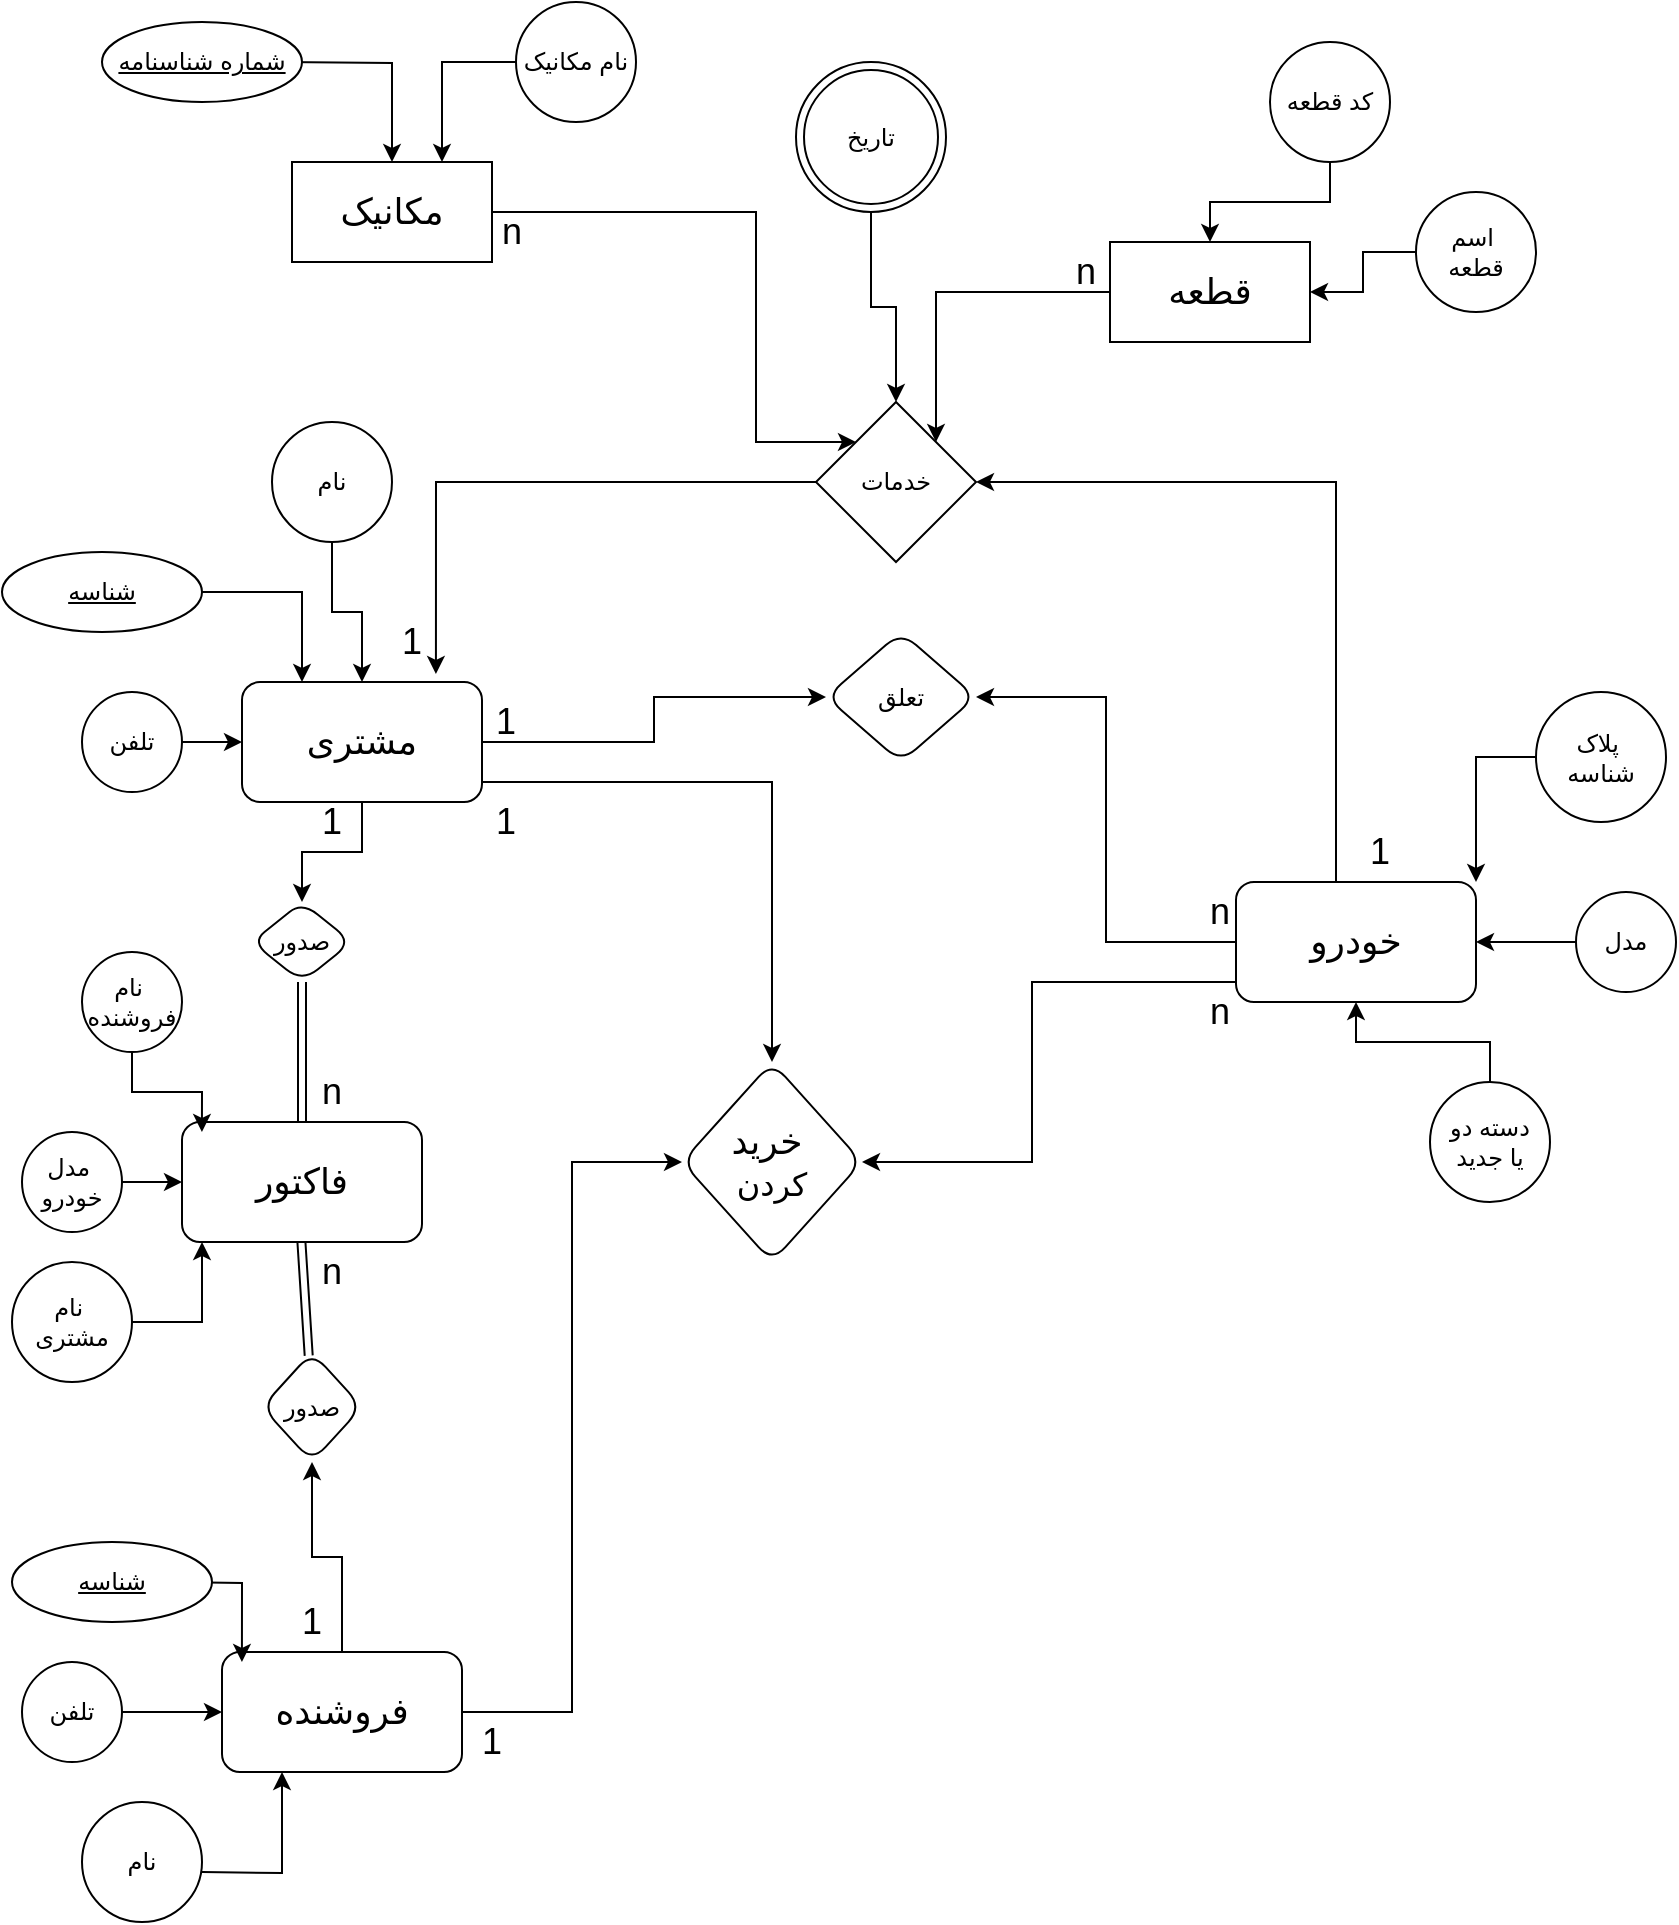 <mxfile version="24.2.1" type="github">
  <diagram id="R2lEEEUBdFMjLlhIrx00" name="Page-1">
    <mxGraphModel dx="1386" dy="1899" grid="1" gridSize="10" guides="1" tooltips="1" connect="1" arrows="1" fold="1" page="1" pageScale="1" pageWidth="850" pageHeight="1100" math="0" shadow="0" extFonts="Permanent Marker^https://fonts.googleapis.com/css?family=Permanent+Marker">
      <root>
        <mxCell id="0" />
        <mxCell id="1" parent="0" />
        <mxCell id="BdK4c85hA30IfFsPaLP0-32" style="edgeStyle=orthogonalEdgeStyle;rounded=0;orthogonalLoop=1;jettySize=auto;html=1;entryX=1;entryY=0.5;entryDx=0;entryDy=0;" parent="1" source="BdK4c85hA30IfFsPaLP0-1" target="BdK4c85hA30IfFsPaLP0-30" edge="1">
          <mxGeometry relative="1" as="geometry">
            <Array as="points">
              <mxPoint x="528" y="-530" />
              <mxPoint x="528" y="-440" />
            </Array>
          </mxGeometry>
        </mxCell>
        <mxCell id="BdK4c85hA30IfFsPaLP0-67" style="edgeStyle=orthogonalEdgeStyle;rounded=0;orthogonalLoop=1;jettySize=auto;html=1;entryX=1;entryY=0.5;entryDx=0;entryDy=0;" parent="1" source="BdK4c85hA30IfFsPaLP0-1" target="BdK4c85hA30IfFsPaLP0-64" edge="1">
          <mxGeometry relative="1" as="geometry" />
        </mxCell>
        <mxCell id="BdK4c85hA30IfFsPaLP0-80" style="edgeStyle=orthogonalEdgeStyle;rounded=0;orthogonalLoop=1;jettySize=auto;html=1;entryX=1;entryY=0.5;entryDx=0;entryDy=0;" parent="1" source="BdK4c85hA30IfFsPaLP0-1" target="BdK4c85hA30IfFsPaLP0-78" edge="1">
          <mxGeometry relative="1" as="geometry">
            <mxPoint x="650" y="-820" as="targetPoint" />
            <Array as="points">
              <mxPoint x="680" y="-780" />
            </Array>
          </mxGeometry>
        </mxCell>
        <mxCell id="BdK4c85hA30IfFsPaLP0-1" value="&lt;span style=&quot;font-size: 18px;&quot;&gt;خودرو&lt;/span&gt;" style="rounded=1;whiteSpace=wrap;html=1;" parent="1" vertex="1">
          <mxGeometry x="630" y="-580" width="120" height="60" as="geometry" />
        </mxCell>
        <mxCell id="BdK4c85hA30IfFsPaLP0-8" style="edgeStyle=orthogonalEdgeStyle;rounded=0;orthogonalLoop=1;jettySize=auto;html=1;entryX=1;entryY=0.5;entryDx=0;entryDy=0;" parent="1" source="BdK4c85hA30IfFsPaLP0-2" target="BdK4c85hA30IfFsPaLP0-1" edge="1">
          <mxGeometry relative="1" as="geometry" />
        </mxCell>
        <mxCell id="BdK4c85hA30IfFsPaLP0-2" value="مدل" style="ellipse;whiteSpace=wrap;html=1;aspect=fixed;" parent="1" vertex="1">
          <mxGeometry x="800" y="-575" width="50" height="50" as="geometry" />
        </mxCell>
        <mxCell id="BdK4c85hA30IfFsPaLP0-7" style="edgeStyle=orthogonalEdgeStyle;rounded=0;orthogonalLoop=1;jettySize=auto;html=1;entryX=1;entryY=0;entryDx=0;entryDy=0;" parent="1" source="BdK4c85hA30IfFsPaLP0-3" target="BdK4c85hA30IfFsPaLP0-1" edge="1">
          <mxGeometry relative="1" as="geometry" />
        </mxCell>
        <mxCell id="BdK4c85hA30IfFsPaLP0-3" value="پلاک&amp;nbsp;&lt;div&gt;شناسه&lt;/div&gt;" style="ellipse;whiteSpace=wrap;html=1;aspect=fixed;" parent="1" vertex="1">
          <mxGeometry x="780" y="-675" width="65" height="65" as="geometry" />
        </mxCell>
        <mxCell id="BdK4c85hA30IfFsPaLP0-6" style="edgeStyle=orthogonalEdgeStyle;rounded=0;orthogonalLoop=1;jettySize=auto;html=1;" parent="1" source="BdK4c85hA30IfFsPaLP0-5" target="BdK4c85hA30IfFsPaLP0-1" edge="1">
          <mxGeometry relative="1" as="geometry" />
        </mxCell>
        <mxCell id="BdK4c85hA30IfFsPaLP0-5" value="دسته دو&lt;div&gt;یا جدید&lt;/div&gt;" style="ellipse;whiteSpace=wrap;html=1;aspect=fixed;" parent="1" vertex="1">
          <mxGeometry x="727" y="-480" width="60" height="60" as="geometry" />
        </mxCell>
        <mxCell id="BdK4c85hA30IfFsPaLP0-31" value="" style="edgeStyle=orthogonalEdgeStyle;rounded=0;orthogonalLoop=1;jettySize=auto;html=1;" parent="1" source="BdK4c85hA30IfFsPaLP0-10" target="BdK4c85hA30IfFsPaLP0-30" edge="1">
          <mxGeometry relative="1" as="geometry">
            <Array as="points">
              <mxPoint x="398" y="-630" />
            </Array>
          </mxGeometry>
        </mxCell>
        <mxCell id="BdK4c85hA30IfFsPaLP0-54" style="edgeStyle=orthogonalEdgeStyle;rounded=0;orthogonalLoop=1;jettySize=auto;html=1;entryX=0.5;entryY=0;entryDx=0;entryDy=0;" parent="1" source="BdK4c85hA30IfFsPaLP0-10" target="BdK4c85hA30IfFsPaLP0-52" edge="1">
          <mxGeometry relative="1" as="geometry" />
        </mxCell>
        <mxCell id="BdK4c85hA30IfFsPaLP0-65" value="" style="edgeStyle=orthogonalEdgeStyle;rounded=0;orthogonalLoop=1;jettySize=auto;html=1;" parent="1" source="BdK4c85hA30IfFsPaLP0-10" target="BdK4c85hA30IfFsPaLP0-64" edge="1">
          <mxGeometry relative="1" as="geometry" />
        </mxCell>
        <mxCell id="BdK4c85hA30IfFsPaLP0-10" value="&lt;span style=&quot;font-size: 18px;&quot;&gt;مشتری&lt;/span&gt;" style="rounded=1;whiteSpace=wrap;html=1;" parent="1" vertex="1">
          <mxGeometry x="133" y="-680" width="120" height="60" as="geometry" />
        </mxCell>
        <mxCell id="BdK4c85hA30IfFsPaLP0-19" style="edgeStyle=orthogonalEdgeStyle;rounded=0;orthogonalLoop=1;jettySize=auto;html=1;" parent="1" source="BdK4c85hA30IfFsPaLP0-11" target="BdK4c85hA30IfFsPaLP0-10" edge="1">
          <mxGeometry relative="1" as="geometry" />
        </mxCell>
        <mxCell id="BdK4c85hA30IfFsPaLP0-11" value="تلفن" style="ellipse;whiteSpace=wrap;html=1;aspect=fixed;" parent="1" vertex="1">
          <mxGeometry x="53" y="-675" width="50" height="50" as="geometry" />
        </mxCell>
        <mxCell id="BdK4c85hA30IfFsPaLP0-18" style="edgeStyle=orthogonalEdgeStyle;rounded=0;orthogonalLoop=1;jettySize=auto;html=1;" parent="1" source="BdK4c85hA30IfFsPaLP0-13" target="BdK4c85hA30IfFsPaLP0-10" edge="1">
          <mxGeometry relative="1" as="geometry" />
        </mxCell>
        <mxCell id="BdK4c85hA30IfFsPaLP0-13" value="نام" style="ellipse;whiteSpace=wrap;html=1;aspect=fixed;" parent="1" vertex="1">
          <mxGeometry x="148" y="-810" width="60" height="60" as="geometry" />
        </mxCell>
        <mxCell id="BdK4c85hA30IfFsPaLP0-33" style="edgeStyle=orthogonalEdgeStyle;rounded=0;orthogonalLoop=1;jettySize=auto;html=1;entryX=0;entryY=0.5;entryDx=0;entryDy=0;" parent="1" source="BdK4c85hA30IfFsPaLP0-20" target="BdK4c85hA30IfFsPaLP0-30" edge="1">
          <mxGeometry relative="1" as="geometry" />
        </mxCell>
        <mxCell id="BdK4c85hA30IfFsPaLP0-56" value="" style="edgeStyle=orthogonalEdgeStyle;rounded=0;orthogonalLoop=1;jettySize=auto;html=1;" parent="1" source="BdK4c85hA30IfFsPaLP0-20" target="BdK4c85hA30IfFsPaLP0-55" edge="1">
          <mxGeometry relative="1" as="geometry" />
        </mxCell>
        <mxCell id="BdK4c85hA30IfFsPaLP0-20" value="&lt;span style=&quot;font-size: 18px;&quot;&gt;فروشنده&lt;/span&gt;" style="rounded=1;whiteSpace=wrap;html=1;" parent="1" vertex="1">
          <mxGeometry x="123" y="-195" width="120" height="60" as="geometry" />
        </mxCell>
        <mxCell id="BdK4c85hA30IfFsPaLP0-27" style="edgeStyle=orthogonalEdgeStyle;rounded=0;orthogonalLoop=1;jettySize=auto;html=1;" parent="1" source="BdK4c85hA30IfFsPaLP0-21" target="BdK4c85hA30IfFsPaLP0-20" edge="1">
          <mxGeometry relative="1" as="geometry" />
        </mxCell>
        <mxCell id="BdK4c85hA30IfFsPaLP0-21" value="تلفن" style="ellipse;whiteSpace=wrap;html=1;aspect=fixed;" parent="1" vertex="1">
          <mxGeometry x="23" y="-190" width="50" height="50" as="geometry" />
        </mxCell>
        <mxCell id="BdK4c85hA30IfFsPaLP0-29" style="edgeStyle=orthogonalEdgeStyle;rounded=0;orthogonalLoop=1;jettySize=auto;html=1;entryX=0.25;entryY=1;entryDx=0;entryDy=0;" parent="1" target="BdK4c85hA30IfFsPaLP0-20" edge="1">
          <mxGeometry relative="1" as="geometry">
            <mxPoint x="113" y="-85" as="sourcePoint" />
          </mxGeometry>
        </mxCell>
        <mxCell id="BdK4c85hA30IfFsPaLP0-24" value="نام" style="ellipse;whiteSpace=wrap;html=1;aspect=fixed;" parent="1" vertex="1">
          <mxGeometry x="53" y="-120" width="60" height="60" as="geometry" />
        </mxCell>
        <mxCell id="BdK4c85hA30IfFsPaLP0-25" style="edgeStyle=orthogonalEdgeStyle;rounded=0;orthogonalLoop=1;jettySize=auto;html=1;entryX=0.083;entryY=0.083;entryDx=0;entryDy=0;entryPerimeter=0;" parent="1" target="BdK4c85hA30IfFsPaLP0-20" edge="1">
          <mxGeometry relative="1" as="geometry">
            <mxPoint x="98" y="-230" as="sourcePoint" />
          </mxGeometry>
        </mxCell>
        <mxCell id="BdK4c85hA30IfFsPaLP0-30" value="&lt;font style=&quot;font-size: 18px;&quot;&gt;خرید&amp;nbsp;&lt;/font&gt;&lt;div&gt;&lt;font size=&quot;3&quot;&gt;کردن&lt;/font&gt;&lt;/div&gt;" style="rhombus;whiteSpace=wrap;html=1;rounded=1;" parent="1" vertex="1">
          <mxGeometry x="353" y="-490" width="90" height="100" as="geometry" />
        </mxCell>
        <mxCell id="BdK4c85hA30IfFsPaLP0-34" value="&lt;font style=&quot;font-size: 18px;&quot;&gt;1&lt;/font&gt;" style="text;html=1;align=center;verticalAlign=middle;whiteSpace=wrap;rounded=0;" parent="1" vertex="1">
          <mxGeometry x="233" y="-170" width="50" height="40" as="geometry" />
        </mxCell>
        <mxCell id="BdK4c85hA30IfFsPaLP0-35" value="&lt;font style=&quot;font-size: 18px;&quot;&gt;1&lt;/font&gt;" style="text;html=1;align=center;verticalAlign=middle;whiteSpace=wrap;rounded=0;" parent="1" vertex="1">
          <mxGeometry x="240" y="-630" width="50" height="40" as="geometry" />
        </mxCell>
        <mxCell id="BdK4c85hA30IfFsPaLP0-36" value="&lt;span style=&quot;font-size: 18px;&quot;&gt;n&lt;/span&gt;" style="text;html=1;align=center;verticalAlign=middle;whiteSpace=wrap;rounded=0;" parent="1" vertex="1">
          <mxGeometry x="530" y="-905" width="50" height="40" as="geometry" />
        </mxCell>
        <mxCell id="BdK4c85hA30IfFsPaLP0-45" value="&lt;span style=&quot;font-size: 18px;&quot;&gt;فاکتور&lt;/span&gt;" style="rounded=1;whiteSpace=wrap;html=1;" parent="1" vertex="1">
          <mxGeometry x="103" y="-460" width="120" height="60" as="geometry" />
        </mxCell>
        <mxCell id="BdK4c85hA30IfFsPaLP0-50" style="edgeStyle=orthogonalEdgeStyle;rounded=0;orthogonalLoop=1;jettySize=auto;html=1;entryX=0;entryY=0.5;entryDx=0;entryDy=0;" parent="1" source="BdK4c85hA30IfFsPaLP0-46" target="BdK4c85hA30IfFsPaLP0-45" edge="1">
          <mxGeometry relative="1" as="geometry" />
        </mxCell>
        <mxCell id="BdK4c85hA30IfFsPaLP0-46" value="مدل&amp;nbsp;&lt;div&gt;خودرو&lt;/div&gt;" style="ellipse;whiteSpace=wrap;html=1;aspect=fixed;" parent="1" vertex="1">
          <mxGeometry x="23" y="-455" width="50" height="50" as="geometry" />
        </mxCell>
        <mxCell id="BdK4c85hA30IfFsPaLP0-47" value="نام&amp;nbsp;&lt;div&gt;فروشنده&lt;/div&gt;" style="ellipse;whiteSpace=wrap;html=1;aspect=fixed;" parent="1" vertex="1">
          <mxGeometry x="53" y="-545" width="50" height="50" as="geometry" />
        </mxCell>
        <mxCell id="BdK4c85hA30IfFsPaLP0-51" style="edgeStyle=orthogonalEdgeStyle;rounded=0;orthogonalLoop=1;jettySize=auto;html=1;" parent="1" source="BdK4c85hA30IfFsPaLP0-48" target="BdK4c85hA30IfFsPaLP0-45" edge="1">
          <mxGeometry relative="1" as="geometry">
            <Array as="points">
              <mxPoint x="113" y="-360" />
            </Array>
          </mxGeometry>
        </mxCell>
        <mxCell id="BdK4c85hA30IfFsPaLP0-48" value="نام&amp;nbsp;&lt;div&gt;مشتری&lt;/div&gt;" style="ellipse;whiteSpace=wrap;html=1;aspect=fixed;" parent="1" vertex="1">
          <mxGeometry x="18" y="-390" width="60" height="60" as="geometry" />
        </mxCell>
        <mxCell id="BdK4c85hA30IfFsPaLP0-49" style="edgeStyle=orthogonalEdgeStyle;rounded=0;orthogonalLoop=1;jettySize=auto;html=1;entryX=0.083;entryY=0.083;entryDx=0;entryDy=0;entryPerimeter=0;" parent="1" source="BdK4c85hA30IfFsPaLP0-47" target="BdK4c85hA30IfFsPaLP0-45" edge="1">
          <mxGeometry relative="1" as="geometry" />
        </mxCell>
        <mxCell id="BdK4c85hA30IfFsPaLP0-52" value="صدور" style="rhombus;whiteSpace=wrap;html=1;rounded=1;" parent="1" vertex="1">
          <mxGeometry x="138" y="-570" width="50" height="40" as="geometry" />
        </mxCell>
        <mxCell id="BdK4c85hA30IfFsPaLP0-55" value="صدور" style="rhombus;whiteSpace=wrap;html=1;rounded=1;" parent="1" vertex="1">
          <mxGeometry x="143" y="-345" width="50" height="55" as="geometry" />
        </mxCell>
        <mxCell id="BdK4c85hA30IfFsPaLP0-58" value="&lt;span style=&quot;font-size: 18px;&quot;&gt;1&lt;/span&gt;" style="text;html=1;align=center;verticalAlign=middle;whiteSpace=wrap;rounded=0;" parent="1" vertex="1">
          <mxGeometry x="153" y="-630" width="50" height="40" as="geometry" />
        </mxCell>
        <mxCell id="BdK4c85hA30IfFsPaLP0-59" value="&lt;font style=&quot;font-size: 18px;&quot;&gt;n&lt;/font&gt;" style="text;html=1;align=center;verticalAlign=middle;whiteSpace=wrap;rounded=0;" parent="1" vertex="1">
          <mxGeometry x="153" y="-495" width="50" height="40" as="geometry" />
        </mxCell>
        <mxCell id="BdK4c85hA30IfFsPaLP0-60" value="&lt;font style=&quot;font-size: 18px;&quot;&gt;1&lt;/font&gt;" style="text;html=1;align=center;verticalAlign=middle;whiteSpace=wrap;rounded=0;" parent="1" vertex="1">
          <mxGeometry x="143" y="-230" width="50" height="40" as="geometry" />
        </mxCell>
        <mxCell id="BdK4c85hA30IfFsPaLP0-61" value="&lt;font style=&quot;font-size: 18px;&quot;&gt;n&lt;/font&gt;" style="text;html=1;align=center;verticalAlign=middle;whiteSpace=wrap;rounded=0;" parent="1" vertex="1">
          <mxGeometry x="153" y="-405" width="50" height="40" as="geometry" />
        </mxCell>
        <mxCell id="BdK4c85hA30IfFsPaLP0-64" value="تعلق" style="rhombus;whiteSpace=wrap;html=1;rounded=1;" parent="1" vertex="1">
          <mxGeometry x="425" y="-705" width="75" height="65" as="geometry" />
        </mxCell>
        <mxCell id="BdK4c85hA30IfFsPaLP0-68" value="&lt;font style=&quot;font-size: 18px;&quot;&gt;1&lt;/font&gt;" style="text;html=1;align=center;verticalAlign=middle;whiteSpace=wrap;rounded=0;" parent="1" vertex="1">
          <mxGeometry x="240" y="-680" width="50" height="40" as="geometry" />
        </mxCell>
        <mxCell id="BdK4c85hA30IfFsPaLP0-69" value="&lt;span style=&quot;font-size: 18px;&quot;&gt;n&lt;/span&gt;" style="text;html=1;align=center;verticalAlign=middle;whiteSpace=wrap;rounded=0;" parent="1" vertex="1">
          <mxGeometry x="597" y="-585" width="50" height="40" as="geometry" />
        </mxCell>
        <mxCell id="BdK4c85hA30IfFsPaLP0-79" value="" style="edgeStyle=orthogonalEdgeStyle;rounded=0;orthogonalLoop=1;jettySize=auto;html=1;" parent="1" source="BdK4c85hA30IfFsPaLP0-70" target="BdK4c85hA30IfFsPaLP0-78" edge="1">
          <mxGeometry relative="1" as="geometry">
            <Array as="points">
              <mxPoint x="480" y="-875" />
            </Array>
          </mxGeometry>
        </mxCell>
        <mxCell id="BdK4c85hA30IfFsPaLP0-70" value="&lt;font style=&quot;font-size: 18px;&quot;&gt;قطعه&lt;/font&gt;" style="rounded=0;whiteSpace=wrap;html=1;" parent="1" vertex="1">
          <mxGeometry x="567" y="-900" width="100" height="50" as="geometry" />
        </mxCell>
        <mxCell id="BdK4c85hA30IfFsPaLP0-73" style="edgeStyle=orthogonalEdgeStyle;rounded=0;orthogonalLoop=1;jettySize=auto;html=1;entryX=1;entryY=0.5;entryDx=0;entryDy=0;" parent="1" source="BdK4c85hA30IfFsPaLP0-72" target="BdK4c85hA30IfFsPaLP0-70" edge="1">
          <mxGeometry relative="1" as="geometry" />
        </mxCell>
        <mxCell id="BdK4c85hA30IfFsPaLP0-72" value="اسم&amp;nbsp;&lt;div&gt;قطعه&lt;/div&gt;" style="ellipse;whiteSpace=wrap;html=1;aspect=fixed;" parent="1" vertex="1">
          <mxGeometry x="720" y="-925" width="60" height="60" as="geometry" />
        </mxCell>
        <mxCell id="BdK4c85hA30IfFsPaLP0-77" style="edgeStyle=orthogonalEdgeStyle;rounded=0;orthogonalLoop=1;jettySize=auto;html=1;" parent="1" source="BdK4c85hA30IfFsPaLP0-74" target="BdK4c85hA30IfFsPaLP0-70" edge="1">
          <mxGeometry relative="1" as="geometry" />
        </mxCell>
        <mxCell id="BdK4c85hA30IfFsPaLP0-74" value="&lt;div&gt;کد قطعه&lt;/div&gt;" style="ellipse;whiteSpace=wrap;html=1;aspect=fixed;" parent="1" vertex="1">
          <mxGeometry x="647" y="-1000" width="60" height="60" as="geometry" />
        </mxCell>
        <mxCell id="BdK4c85hA30IfFsPaLP0-78" value="خدمات" style="rhombus;whiteSpace=wrap;html=1;rounded=0;" parent="1" vertex="1">
          <mxGeometry x="420" y="-820" width="80" height="80" as="geometry" />
        </mxCell>
        <mxCell id="BdK4c85hA30IfFsPaLP0-81" style="edgeStyle=orthogonalEdgeStyle;rounded=0;orthogonalLoop=1;jettySize=auto;html=1;entryX=0.808;entryY=-0.067;entryDx=0;entryDy=0;entryPerimeter=0;" parent="1" source="BdK4c85hA30IfFsPaLP0-78" target="BdK4c85hA30IfFsPaLP0-10" edge="1">
          <mxGeometry relative="1" as="geometry" />
        </mxCell>
        <mxCell id="BdK4c85hA30IfFsPaLP0-82" value="&lt;font style=&quot;font-size: 18px;&quot;&gt;1&lt;/font&gt;" style="text;html=1;align=center;verticalAlign=middle;whiteSpace=wrap;rounded=0;" parent="1" vertex="1">
          <mxGeometry x="193" y="-720" width="50" height="40" as="geometry" />
        </mxCell>
        <mxCell id="BdK4c85hA30IfFsPaLP0-83" value="&lt;font style=&quot;font-size: 18px;&quot;&gt;1&lt;/font&gt;" style="text;html=1;align=center;verticalAlign=middle;whiteSpace=wrap;rounded=0;" parent="1" vertex="1">
          <mxGeometry x="677" y="-615" width="50" height="40" as="geometry" />
        </mxCell>
        <mxCell id="r3JOKU-qL-FOWNdava41-12" style="edgeStyle=orthogonalEdgeStyle;rounded=0;orthogonalLoop=1;jettySize=auto;html=1;entryX=0.5;entryY=0;entryDx=0;entryDy=0;" edge="1" parent="1" source="BdK4c85hA30IfFsPaLP0-88" target="BdK4c85hA30IfFsPaLP0-78">
          <mxGeometry relative="1" as="geometry" />
        </mxCell>
        <mxCell id="BdK4c85hA30IfFsPaLP0-88" value="تاریخ" style="ellipse;shape=doubleEllipse;whiteSpace=wrap;html=1;aspect=fixed;" parent="1" vertex="1">
          <mxGeometry x="410" y="-990" width="75" height="75" as="geometry" />
        </mxCell>
        <mxCell id="-gWLIyil4Ww7O29579u7-1" value="&lt;span style=&quot;font-size: 18px;&quot;&gt;n&lt;/span&gt;" style="text;html=1;align=center;verticalAlign=middle;whiteSpace=wrap;rounded=0;" parent="1" vertex="1">
          <mxGeometry x="597" y="-535" width="50" height="40" as="geometry" />
        </mxCell>
        <mxCell id="-gWLIyil4Ww7O29579u7-2" value="" style="shape=link;html=1;rounded=0;entryX=0.5;entryY=1;entryDx=0;entryDy=0;" parent="1" target="BdK4c85hA30IfFsPaLP0-52" edge="1">
          <mxGeometry width="100" relative="1" as="geometry">
            <mxPoint x="163" y="-460" as="sourcePoint" />
            <mxPoint x="370" y="-320" as="targetPoint" />
          </mxGeometry>
        </mxCell>
        <mxCell id="-gWLIyil4Ww7O29579u7-3" value="" style="shape=link;html=1;rounded=0;entryX=0.5;entryY=1;entryDx=0;entryDy=0;" parent="1" source="BdK4c85hA30IfFsPaLP0-55" edge="1">
          <mxGeometry width="100" relative="1" as="geometry">
            <mxPoint x="162.71" y="-330" as="sourcePoint" />
            <mxPoint x="162.71" y="-400" as="targetPoint" />
          </mxGeometry>
        </mxCell>
        <mxCell id="r3JOKU-qL-FOWNdava41-13" style="edgeStyle=orthogonalEdgeStyle;rounded=0;orthogonalLoop=1;jettySize=auto;html=1;entryX=0;entryY=0;entryDx=0;entryDy=0;" edge="1" parent="1" source="r3JOKU-qL-FOWNdava41-1" target="BdK4c85hA30IfFsPaLP0-78">
          <mxGeometry relative="1" as="geometry">
            <Array as="points">
              <mxPoint x="390" y="-915" />
              <mxPoint x="390" y="-800" />
            </Array>
          </mxGeometry>
        </mxCell>
        <mxCell id="r3JOKU-qL-FOWNdava41-1" value="&lt;font style=&quot;font-size: 18px;&quot;&gt;مکانیک&lt;/font&gt;" style="rounded=0;whiteSpace=wrap;html=1;" vertex="1" parent="1">
          <mxGeometry x="158" y="-940" width="100" height="50" as="geometry" />
        </mxCell>
        <mxCell id="r3JOKU-qL-FOWNdava41-7" style="edgeStyle=orthogonalEdgeStyle;rounded=0;orthogonalLoop=1;jettySize=auto;html=1;entryX=0.75;entryY=0;entryDx=0;entryDy=0;" edge="1" parent="1" source="r3JOKU-qL-FOWNdava41-3" target="r3JOKU-qL-FOWNdava41-1">
          <mxGeometry relative="1" as="geometry" />
        </mxCell>
        <mxCell id="r3JOKU-qL-FOWNdava41-3" value="نام مکانیک" style="ellipse;whiteSpace=wrap;html=1;aspect=fixed;" vertex="1" parent="1">
          <mxGeometry x="270" y="-1020" width="60" height="60" as="geometry" />
        </mxCell>
        <mxCell id="r3JOKU-qL-FOWNdava41-4" style="edgeStyle=orthogonalEdgeStyle;rounded=0;orthogonalLoop=1;jettySize=auto;html=1;" edge="1" parent="1" target="r3JOKU-qL-FOWNdava41-1">
          <mxGeometry relative="1" as="geometry">
            <mxPoint x="153" y="-990" as="sourcePoint" />
          </mxGeometry>
        </mxCell>
        <mxCell id="r3JOKU-qL-FOWNdava41-8" value="شماره شناسنامه" style="ellipse;whiteSpace=wrap;html=1;align=center;fontStyle=4;" vertex="1" parent="1">
          <mxGeometry x="63" y="-1010" width="100" height="40" as="geometry" />
        </mxCell>
        <mxCell id="r3JOKU-qL-FOWNdava41-10" style="edgeStyle=orthogonalEdgeStyle;rounded=0;orthogonalLoop=1;jettySize=auto;html=1;entryX=0.25;entryY=0;entryDx=0;entryDy=0;" edge="1" parent="1" source="r3JOKU-qL-FOWNdava41-9" target="BdK4c85hA30IfFsPaLP0-10">
          <mxGeometry relative="1" as="geometry" />
        </mxCell>
        <mxCell id="r3JOKU-qL-FOWNdava41-9" value="شناسه" style="ellipse;whiteSpace=wrap;html=1;align=center;fontStyle=4;" vertex="1" parent="1">
          <mxGeometry x="13" y="-745" width="100" height="40" as="geometry" />
        </mxCell>
        <mxCell id="r3JOKU-qL-FOWNdava41-11" value="شناسه" style="ellipse;whiteSpace=wrap;html=1;align=center;fontStyle=4;" vertex="1" parent="1">
          <mxGeometry x="18" y="-250" width="100" height="40" as="geometry" />
        </mxCell>
        <mxCell id="r3JOKU-qL-FOWNdava41-14" value="&lt;span style=&quot;font-size: 18px;&quot;&gt;n&lt;/span&gt;" style="text;html=1;align=center;verticalAlign=middle;whiteSpace=wrap;rounded=0;" vertex="1" parent="1">
          <mxGeometry x="243" y="-925" width="50" height="40" as="geometry" />
        </mxCell>
      </root>
    </mxGraphModel>
  </diagram>
</mxfile>
